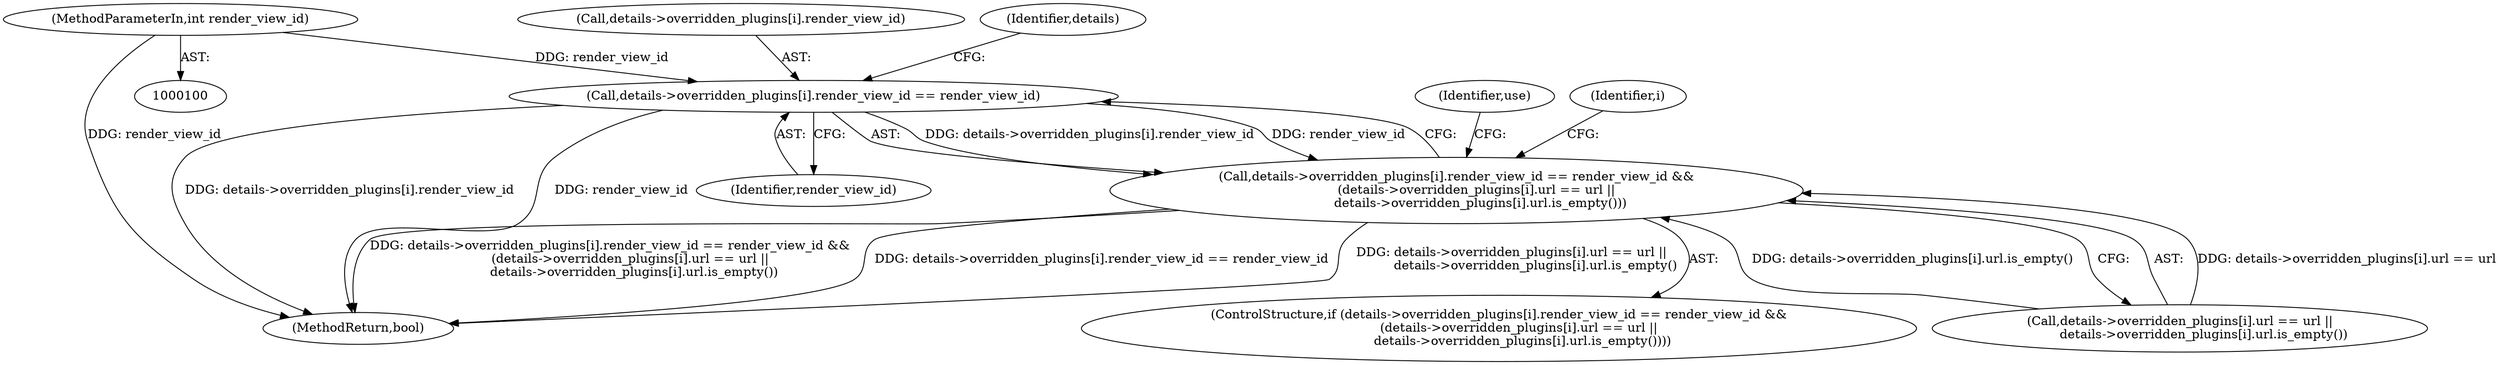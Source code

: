 digraph "0_Chrome_ac8bd041b81e46e4e4fcd5021aaa5499703952e6@array" {
"1000130" [label="(Call,details->overridden_plugins[i].render_view_id == render_view_id)"];
"1000102" [label="(MethodParameterIn,int render_view_id)"];
"1000129" [label="(Call,details->overridden_plugins[i].render_view_id == render_view_id &&\n          (details->overridden_plugins[i].url == url ||\n            details->overridden_plugins[i].url.is_empty()))"];
"1000126" [label="(Identifier,i)"];
"1000253" [label="(MethodReturn,bool)"];
"1000128" [label="(ControlStructure,if (details->overridden_plugins[i].render_view_id == render_view_id &&\n          (details->overridden_plugins[i].url == url ||\n            details->overridden_plugins[i].url.is_empty())))"];
"1000139" [label="(Call,details->overridden_plugins[i].url == url ||\n            details->overridden_plugins[i].url.is_empty())"];
"1000153" [label="(Identifier,use)"];
"1000130" [label="(Call,details->overridden_plugins[i].render_view_id == render_view_id)"];
"1000129" [label="(Call,details->overridden_plugins[i].render_view_id == render_view_id &&\n          (details->overridden_plugins[i].url == url ||\n            details->overridden_plugins[i].url.is_empty()))"];
"1000131" [label="(Call,details->overridden_plugins[i].render_view_id)"];
"1000138" [label="(Identifier,render_view_id)"];
"1000144" [label="(Identifier,details)"];
"1000102" [label="(MethodParameterIn,int render_view_id)"];
"1000130" -> "1000129"  [label="AST: "];
"1000130" -> "1000138"  [label="CFG: "];
"1000131" -> "1000130"  [label="AST: "];
"1000138" -> "1000130"  [label="AST: "];
"1000144" -> "1000130"  [label="CFG: "];
"1000129" -> "1000130"  [label="CFG: "];
"1000130" -> "1000253"  [label="DDG: render_view_id"];
"1000130" -> "1000253"  [label="DDG: details->overridden_plugins[i].render_view_id"];
"1000130" -> "1000129"  [label="DDG: details->overridden_plugins[i].render_view_id"];
"1000130" -> "1000129"  [label="DDG: render_view_id"];
"1000102" -> "1000130"  [label="DDG: render_view_id"];
"1000102" -> "1000100"  [label="AST: "];
"1000102" -> "1000253"  [label="DDG: render_view_id"];
"1000129" -> "1000128"  [label="AST: "];
"1000129" -> "1000139"  [label="CFG: "];
"1000139" -> "1000129"  [label="AST: "];
"1000153" -> "1000129"  [label="CFG: "];
"1000126" -> "1000129"  [label="CFG: "];
"1000129" -> "1000253"  [label="DDG: details->overridden_plugins[i].render_view_id == render_view_id"];
"1000129" -> "1000253"  [label="DDG: details->overridden_plugins[i].url == url ||\n            details->overridden_plugins[i].url.is_empty()"];
"1000129" -> "1000253"  [label="DDG: details->overridden_plugins[i].render_view_id == render_view_id &&\n          (details->overridden_plugins[i].url == url ||\n            details->overridden_plugins[i].url.is_empty())"];
"1000139" -> "1000129"  [label="DDG: details->overridden_plugins[i].url == url"];
"1000139" -> "1000129"  [label="DDG: details->overridden_plugins[i].url.is_empty()"];
}
